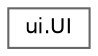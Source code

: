 digraph "Graphical Class Hierarchy"
{
 // LATEX_PDF_SIZE
  bgcolor="transparent";
  edge [fontname=Helvetica,fontsize=10,labelfontname=Helvetica,labelfontsize=10];
  node [fontname=Helvetica,fontsize=10,shape=box,height=0.2,width=0.4];
  rankdir="LR";
  Node0 [label="ui.UI",height=0.2,width=0.4,color="grey40", fillcolor="white", style="filled",URL="$classui_1_1_u_i.html",tooltip=" "];
}
